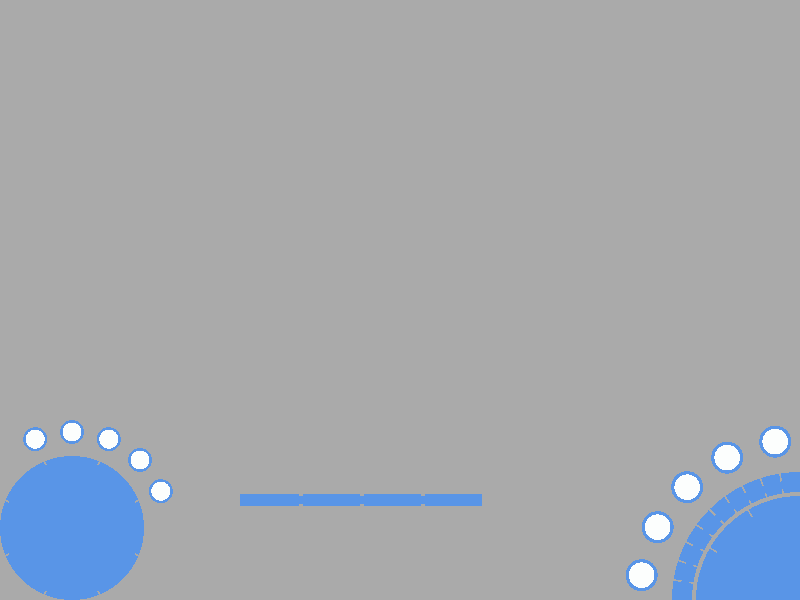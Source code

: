 #include "colors.inc"
#include "metals.inc"
#include "glass.inc"

global_settings
{
	assumed_gamma 1.0
	ambient_light color rgb 1
}

// ----------------------------------------

camera
{
	orthographic
	up y * image_height / image_width
	right x
	location <0.500, 10.000, 0.375,>
	look_at <0.500, 0.000, 0.375,>
}

/*
camera
{
	up y
	right x * image_width / image_height
	location <0.044, 0.000, 0.201,> + vrotate(<0,0,-1,>,<30,45,0,>) * 1/6
//	look_at <0.500, 0.000, 0.375,>
	look_at <0.044, 0.000, 0.201,>
}
*/


sky_sphere {
  pigment {
    bozo
    turbulence 2
    color_map {
      [0.0 rgb 0]
      [1.0 rgb 1]
    }
  }
}

/*
sky_sphere {
  pigment {
    gradient y
    color_map {
      [0.0 rgb <0.6,0.7,1.0>]
      [0.7 rgb <0.0,0.1,0.8>]
    }
  }
}
*/
// set a color of the background (sky)
//background { color rgb 1 }


light_source
{
	vnormalize(<-1, 1, 1>) * 100          // light's position (translated below)
	color rgb <1, 1, 1>  // light's color
	spotlight
	point_at <0.500, 0.000, 0.375,>
}



#declare Axis_Markers = union
{
	sphere
	{
		0,0.005
		pigment{color rgb <0,0,0,>}
	}
	cylinder
	{
		0,x,0.005
		pigment{color rgb <1,0,0,>}
	}
	cylinder
	{
		0,y,0.005
		pigment{color rgb <0,1,0,>}
	}
	cylinder
	{
		0,z,0.005
		pigment{color rgb <0,0,1,>}
	}
}

// blue chrome
#declare Material_A = material { texture { pigment { color rgb <0.1, 0.3, 0.8> } finish { F_MetalA  } finish {ambient 0} } }
// orange chrome
#declare Material_B = material { texture { pigment { color rgb <0.8, 0.3, 0.1> } finish { F_MetalA  } finish {ambient 0} } }
// glass
#declare Material_C = material { texture { pigment { Col_Glass_General } finish { F_Glass5 } }
/*
	interior
	{
		I_Glass_Caustics1
	}
*/
}
// orange chrome glow
#declare Material_D = material { texture { pigment { color rgb <0.8, 0.3, 0.1> } finish { F_MetalA  } finish {ambient 1} } }
// orange glass
#declare Material_E = material { texture { pigment { color rgbf <0.8 * 2, 0.3 * 2, 0.1 * 2, 0.9> } finish { F_Glass5 } }
/*
	interior
	{
		I_Glass_Caustics1
	}
*/
}


//object {Axis_Markers}

// ---------------------------------------------------------Left Dial

difference
{
	sphere
	{
		<0.090, 0.000, 0.090,>, 0.090
		scale <1,0.250,1,>
	}
	cylinder
	{
		<0.090, 0.000, 0.090,>, <0.090, 0.090, 0.090,>, 0.060
	}
	/*
	difference
	{
		cylinder
		{
			<0.090, 0.000, 0.090,>, <0.090, 0.090, 0.090,>, 0.060
		}
		cylinder
		{
			<0.090, 0.000, 0.090,>, <0.090, 0.090, 0.090,>, 0.040
		}
	}
	*/
	box
	{
		<-0.001, -0.090, 0.040,>, <0.001, 0.090, 0.090,>
		rotate <0,022.5,0,>
		translate <0.090, 0, 0.090,>
	}
	box
	{
		<-0.001, -0.090, 0.040,>, <0.001, 0.090, 0.090,>
		rotate <0,067.5,0,>
		translate <0.090, 0, 0.090,>
	}
	box
	{
		<-0.001, -0.090, 0.040,>, <0.001, 0.090, 0.090,>
		rotate <0,112.5,0,>
		translate <0.090, 0, 0.090,>
	}
	box
	{
		<-0.001, -0.090, 0.040,>, <0.001, 0.090, 0.090,>
		rotate <0,157.5,0,>
		translate <0.090, 0, 0.090,>
	}
	box
	{
		<-0.001, -0.090, 0.040,>, <0.001, 0.090, 0.090,>
		rotate <0,202.5,0,>
		translate <0.090, 0, 0.090,>
	}
	box
	{
		<-0.001, -0.090, 0.040,>, <0.001, 0.090, 0.090,>
		rotate <0,247.5,0,>
		translate <0.090, 0, 0.090,>
	}
	box
	{
		<-0.001, -0.090, 0.040,>, <0.001, 0.090, 0.090,>
		rotate <0,292.5,0,>
		translate <0.090, 0, 0.090,>
	}
	box
	{
		<-0.001, -0.090, 0.040,>, <0.001, 0.090, 0.090,>
		rotate <0,337.5,0,>
		translate <0.090, 0, 0.090,>
	}
	prism
	{
		linear_spline
		-1, 1, 4,
		<0.000, 0.084,>, <0.011, 0.065,>, <-0.011, 0.065,>, <0.000, 0.084,>
		rotate <0,000.0,0,>
		translate <0.090, 0, 0.090,>
	}
	prism
	{
		linear_spline
		-1, 1, 4,
		<0.000, 0.084,>, <0.011, 0.065,>, <-0.011, 0.065,>, <0.000, 0.084,>
		rotate <0,090.0,0,>
		translate <0.090, 0, 0.090,>
	}
	prism
	{
		linear_spline
		-1, 1, 4,
		<0.000, 0.084,>, <0.011, 0.065,>, <-0.011, 0.065,>, <0.000, 0.084,>
		rotate <0,180.0,0,>
		translate <0.090, 0, 0.090,>
	}
	prism
	{
		linear_spline
		-1, 1, 4,
		<0.000, 0.084,>, <0.011, 0.065,>, <-0.011, 0.065,>, <0.000, 0.084,>
		rotate <0,270.0,0,>
		translate <0.090, 0, 0.090,>
	}
	material {Material_A}
}

difference
{
	sphere
	{
		<0.090, 0.000, 0.090,>, 0.085
		scale <1,0.250,1,>
	}
	cylinder
	{
		<0.090, 0.000, 0.090,>, <0.090, 0.090, 0.090,>, 0.060
	}
	material {Material_A}
}

sphere
{
	<0.090, 0.000, 0.090,>, 0.060
	scale <1,0.250,1,>
	material {Material_A}
}


//--------------------------------------------------------Center bar
/*
difference
{
	union
	{
		cylinder
		{
			<0.090, 0.000, 0.058,>, <0.662, 0.000, 0.058,>, 0.058
			scale <1,0.25,1,>
		}
		sphere
		{
			<0.662, 0.000, 0.058,>, 0.058
			scale <1,0.25,1,>
		}
	}
	cylinder
	{
		<0.090, -0.090, 0.090,>, <0.090, 0.090, 0.090,>, 0.090
	}
	superellipsoid
	{
		<0.25, 0.25>
		scale <0.226, 0.058 * 0.25, 0.043,>
		translate <0.421, 0.058 * 0.25, 0.058,>
	}
	material {Material_A}
}

superellipsoid
{
	<0.25, 0.25>
	scale <0.226, 0.058 * 0.25, 0.043,>
	translate <0.421, 0.058 * 0.25, 0.058,>
	clipped_by
	{
		cylinder
		{
			<0.090, 0.000, 0.058,>, <0.662, 0.000, 0.058,>, 0.058
			scale <1,0.25,1,>
//			inverse
		}
	}
//	translate <0,0.001,0,>
	material {Material_B}
}

intersection
{
	cylinder
	{
		<0.090, 0.000, 0.058,>, <0.662, 0.000, 0.058,>, 0.058
		scale <1,0.25,1,>
	}
	superellipsoid
	{
		<0.25, 0.25>
		scale <0.226 - 0.000, 0.058 * 0.25 - 0.000, 0.043 - 0.000,>
		translate <0.421, 0.058 * 0.25, 0.058,>
		material {Material_A}
	}
	material {Material_C}
}

light_source
{
	<0.421, 0.058 * 0.25, 0.015,>          // light's position (translated below)
	color rgb <1, 1, 1>  // light's color
	spotlight
	point_at <0.421, 0.058 * 0.25, 0.058,>
}
*/
//----------------------------------------------------------------Left dots

union
{
	difference
	{
		sphere
		{
			<0.044, 0.000, 0.201,>, 0.015
			scale <1,0.25,1,>
		}
		plane
		{
			-y, -0.0023
		}
		material {Material_A}
	}
	
	intersection
	{
		sphere
		{
			<0.044, 0.000, 0.201,>, 0.015
			scale <1,0.25,1,>
		}
		plane
		{
			-y, -0.0023
		}
		hollow
		material {Material_C}
	}
	
	plane
	{
		y, 0.0023
		clipped_by
		{
			sphere
			{
				<0.044, 0.000, 0.201,>, 0.015
				scale <1,0.25,1,>
			}
		}
		material {Material_D}
		translate y * 0.0000001
	}
}

union
{
	difference
	{
		sphere
		{
			<0.090, 0.000, 0.210,>, 0.015
			scale <1,0.25,1,>
		}
		plane
		{
			-y, -0.0023
		}
		material {Material_A}
	}
	
	intersection
	{
		sphere
		{
			<0.090, 0.000, 0.210,>, 0.015
			scale <1,0.25,1,>
		}
		plane
		{
			-y, -0.0023
		}
		hollow
		material {Material_C}
	}
	
	plane
	{
		y, 0.0023
		clipped_by
		{
			sphere
			{
				<0.090, 0.000, 0.210,>, 0.015
				scale <1,0.25,1,>
			}
		}
		material {Material_B}
		translate y * 0.0000001
	}
}

union
{
	difference
	{
		sphere
		{
			<0.136, 0.000, 0.201,>, 0.015
			scale <1,0.25,1,>
		}
		plane
		{
			-y, -0.0023
		}
		material {Material_A}
	}
	
	intersection
	{
		sphere
		{
			<0.136, 0.000, 0.201,>, 0.015
			scale <1,0.25,1,>
		}
		plane
		{
			-y, -0.0023
		}
		hollow
		material {Material_C}
	}
	
	plane
	{
		y, 0.0023
		clipped_by
		{
			sphere
			{
				<0.136, 0.000, 0.201,>, 0.015
				scale <1,0.25,1,>
			}
		}
		material {Material_B}
		translate y * 0.0000001
	}
}

union
{
	difference
	{
		sphere
		{
			<0.175, 0.000, 0.175,>, 0.015
			scale <1,0.25,1,>
		}
		plane
		{
			-y, -0.0023
		}
		material {Material_A}
	}
	
	intersection
	{
		sphere
		{
			<0.175, 0.000, 0.175,>, 0.015
			scale <1,0.25,1,>
		}
		plane
		{
			-y, -0.0023
		}
		hollow
		material {Material_C}
	}
	
	plane
	{
		y, 0.0023
		clipped_by
		{
			sphere
			{
				<0.175, 0.000, 0.175,>, 0.015
				scale <1,0.25,1,>
			}
		}
		material {Material_B}
		translate y * 0.0000001
	}
}

union
{
	difference
	{
		sphere
		{
			<0.201, 0.000, 0.136,>, 0.015
			scale <1,0.25,1,>
		}
		plane
		{
			-y, -0.0023
		}
		material {Material_A}
	}
	
	intersection
	{
		sphere
		{
			<0.201, 0.000, 0.136,>, 0.015
			scale <1,0.25,1,>
		}
		plane
		{
			-y, -0.0023
		}
		hollow
		material {Material_C}
	}
	
	plane
	{
		y, 0.0023
		clipped_by
		{
			sphere
			{
				<0.201, 0.000, 0.136,>, 0.015
				scale <1,0.25,1,>
			}
		}
		material {Material_B}
		translate y * 0.0000001
	}
}

//-----------------------------------------------------------Right dial

difference
{
	sphere
	{
		<1.000, 0.000, 0.000,>, 0.160
		scale <1,0.25,1,>
	}
	box
	{
		<-0.001, -1.000, 0.160,>, <0.001, 1.000, 0.130,>
		rotate <0,-009,0,>
		translate <1.000, 0, 0.000,>
	}
	box
	{
		<-0.001, -1.000, 0.160,>, <0.001, 1.000, 0.130,>
		rotate <0,-018,0,>
		translate <1.000, 0, 0.000,>
	}
	box
	{
		<-0.001, -1.000, 0.160,>, <0.001, 1.000, 0.130,>
		rotate <0,-027,0,>
		translate <1.000, 0, 0.000,>
	}
	box
	{
		<-0.001, -1.000, 0.160,>, <0.001, 1.000, 0.130,>
		rotate <0,-036,0,>
		translate <1.000, 0, 0.000,>
	}
	box
	{
		<-0.001, -1.000, 0.160,>, <0.001, 1.000, 0.130,>
		rotate <0,-045,0,>
		translate <1.000, 0, 0.000,>
	}
	box
	{
		<-0.001, -1.000, 0.160,>, <0.001, 1.000, 0.130,>
		rotate <0,-054,0,>
		translate <1.000, 0, 0.000,>
	}
	box
	{
		<-0.001, -1.000, 0.160,>, <0.001, 1.000, 0.130,>
		rotate <0,-063,0,>
		translate <1.000, 0, 0.000,>
	}
	box
	{
		<-0.001, -1.000, 0.160,>, <0.001, 1.000, 0.130,>
		rotate <0,-072,0,>
		translate <1.000, 0, 0.000,>
	}
	box
	{
		<-0.001, -1.000, 0.160,>, <0.001, 1.000, 0.130,>
		rotate <0,-081,0,>
		translate <1.000, 0, 0.000,>
	}
	cylinder
	{
		<1.000, -1.000, 0.000,>, <1.000, 1.000, 0.000,>, 0.135
	}
	material {Material_A}
}

torus
{
	0.145, 0.005
	translate <1.000, 0.000, 0.000,>
	material {Material_A}
}

difference
{
	sphere
	{
		<1.000, 0.000, 0.000,>, 0.130
		scale <1,0.25,1,>
	}
	box
	{
		<-0.001, -1.000, 0.130,>, <0.001, 1.000, 0.090,>
		rotate <0,-030,0,>
		translate <1.000, 0, 0.000,>
	}
	box
	{
		<-0.001, -1.000, 0.130,>, <0.001, 1.000, 0.090,>
		rotate <0,-060,0,>
		translate <1.000, 0, 0.000,>
	}
	difference
	{
		cylinder
		{
			<1.000, -1.000, 0.000,>, <1.000, 1.000, 0.000,>, 0.091
		}
		cylinder
		{
			<1.000, -1.000, 0.000,>, <1.000, 1.000, 0.000,>, 0.089
		}
	}
	/*
	text
	{
		ttf "impact.TTF" "End" 1, 0
		rotate <90,0,0,>
		scale <0.025, 1.000, 0.025,>
		translate <0.946, 1.000, 0.039,>
	}
	text
	{
		ttf "impact.TTF" "Turn" 1, 0
		rotate <90,0,0,>
		scale <0.025, 1.000, 0.025,>
		translate <0.941, 0.130, 0.016,>
	}
	text
	{
		ttf "impact.TTF" "Attack" 1, 0
		rotate <90,-45,0,>
		scale <0.015, 1.000, 0.015,>
		translate <0.921, 0.130, 0.049,>
	}
	*/
	material {Material_A}
}
/*
sphere
{
	<1.000, 0.000, 0.000,>, 0.130
	scale <1,0.1,1,>
	material {Material_A}
}
*/
sphere
{
	<1.000, 0.000, 0.000,>, 0.120
	scale <1,0.25,1,>
	material {Material_A}
}

//-----------------------------------------------------------------------Right dots

union
{
	difference
	{
		sphere
		{
			<0.969, 0.000, 0.198,>, 0.020
			scale <1,0.25,1,>
		}
		plane
		{
			-y, -0.003
		}
		material {Material_A}
	}
	
	intersection
	{
		sphere
		{
			<0.969, 0.000, 0.198,>, 0.020
			scale <1,0.25,1,>
		}
		plane
		{
			-y, -0.003
		}
		hollow
		material {Material_C}
	}
	
	plane
	{
		y, 0.003
		clipped_by
		{
			sphere
			{
				<0.969, 0.000, 0.198,>, 0.020
				scale <1,0.25,1,>
			}
		}
		material {Material_D}
		translate y * 0.0000001
	}
}

union
{
	difference
	{
		sphere
		{
			<0.909, 0.000, 0.178,>, 0.020
			scale <1,0.25,1,>
		}
		plane
		{
			-y, -0.003
		}
		material {Material_A}
	}
	
	intersection
	{
		sphere
		{
			<0.909, 0.000, 0.178,>, 0.020
			scale <1,0.25,1,>
		}
		plane
		{
			-y, -0.003
		}
		hollow
		material {Material_C}
	}
	
	plane
	{
		y, 0.003
		clipped_by
		{
			sphere
			{
				<0.909, 0.000, 0.178,>, 0.020
				scale <1,0.25,1,>
			}
		}
		material {Material_B}
		translate y * 0.0000001
	}
}

union
{
	difference
	{
		sphere
		{
			<0.859, 0.000, 0.141,>, 0.020
			scale <1,0.25,1,>
		}
		plane
		{
			-y, -0.003
		}
		material {Material_A}
	}
	
	intersection
	{
		sphere
		{
			<0.859, 0.000, 0.141,>, 0.020
			scale <1,0.25,1,>
		}
		plane
		{
			-y, -0.003
		}
		hollow
		material {Material_C}
	}
	
	plane
	{
		y, 0.003
		clipped_by
		{
			sphere
			{
				<0.859, 0.000, 0.141,>, 0.020
				scale <1,0.25,1,>
			}
		}
		material {Material_B}
		translate y * 0.0000001
	}
}

union
{
	difference
	{
		sphere
		{
			<0.822, 0.000, 0.091,>, 0.020
			scale <1,0.25,1,>
		}
		plane
		{
			-y, -0.003
		}
		material {Material_A}
	}
	
	intersection
	{
		sphere
		{
			<0.822, 0.000, 0.091,>, 0.020
			scale <1,0.25,1,>
		}
		plane
		{
			-y, -0.003
		}
		hollow
		material {Material_C}
	}
	
	plane
	{
		y, 0.003
		clipped_by
		{
			sphere
			{
				<0.822, 0.000, 0.091,>, 0.020
				scale <1,0.25,1,>
			}
		}
		material {Material_B}
		translate y * 0.0000001
	}
}

union
{
	difference
	{
		sphere
		{
			<0.802, 0.000, 0.031,>, 0.020
			scale <1,0.25,1,>
		}
		plane
		{
			-y, -0.003
		}
		material {Material_A}
	}
	
	intersection
	{
		sphere
		{
			<0.802, 0.000, 0.031,>, 0.020
			scale <1,0.25,1,>
		}
		plane
		{
			-y, -0.003
		}
		hollow
		material {Material_C}
	}
	
	plane
	{
		y, 0.003
		clipped_by
		{
			sphere
			{
				<0.802, 0.000, 0.031,>, 0.020
				scale <1,0.25,1,>
			}
		}
		material {Material_B}
		translate y * 0.0000001
	}
}


//-----------------------------------------------------------------Center bars

cylinder
{
	<0.300, 0.000 + 0.0025, 0.125,>, <0.605 - 0.0025, 0.000, 0.125,>, 0.005
	scale <1,0.25,1,>
	material {Material_A}
}


cylinder
{
	<0.300, 0.000 + 0.0025, 0.125,>, <0.376 - 0.0025, 0.000, 0.125,>, 0.007
	scale <1,0.25,1>
	material {Material_A}	
}

cylinder
{
	<0.376 + 0.0025, 0.000, 0.125,>, <0.453 - 0.0025, 0.000, 0.125,>, 0.007
	scale <1,0.25,1>
	material {Material_A}	
}

cylinder
{
	<0.453 + 0.0025, 0.000, 0.125,>, <0.529 - 0.0025, 0.000, 0.125,>, 0.007
	scale <1,0.25,1>
	material {Material_A}	
}

cylinder
{
	<0.529 + 0.0025, 0.000, 0.125,>, <0.605 - 0.0025, 0.000, 0.125,>, 0.007
	scale <1,0.25,1>
	material {Material_A}	
}
/*
superellipsoid
{
	<0.25, 0.25>
	scale <0.038 - 0.005, 0.010, 0.038 - 0.005,>
	translate <0.338, 0.000, 0.173 - 0.005,>
	material {Material_E}
}

superellipsoid
{
	<0.25, 0.25>
	scale <0.038 - 0.005, 0.010, 0.038 - 0.005,>
	translate <0.414, 0.000, 0.173 - 0.005,>
	material {Material_C}
}

superellipsoid
{
	<0.25, 0.25>
	scale <0.038 - 0.005, 0.010, 0.038 - 0.005,>
	translate <0.491, 0.000, 0.173 - 0.005,>
	material {Material_C}
}

superellipsoid
{
	<0.25, 0.25>
	scale <0.038 - 0.005, 0.010, 0.038 - 0.005,>
	translate <0.567, 0.000, 0.173 - 0.005,>
	material {Material_C}
}
*/
//---------------------------------------------------HUD windows
/*
superellipsoid
{
	<0.25, 0.25>
	scale <0.100, 0.010, 0.100,>
	translate <0.100, 0.000, 0.350,>
	material {Material_C}
}

superellipsoid
{
	<0.25, 0.25>
	scale <0.100, 0.010, 0.100,>
	translate <0.900, 0.000, 0.350,>
	material {Material_C}
}
*/